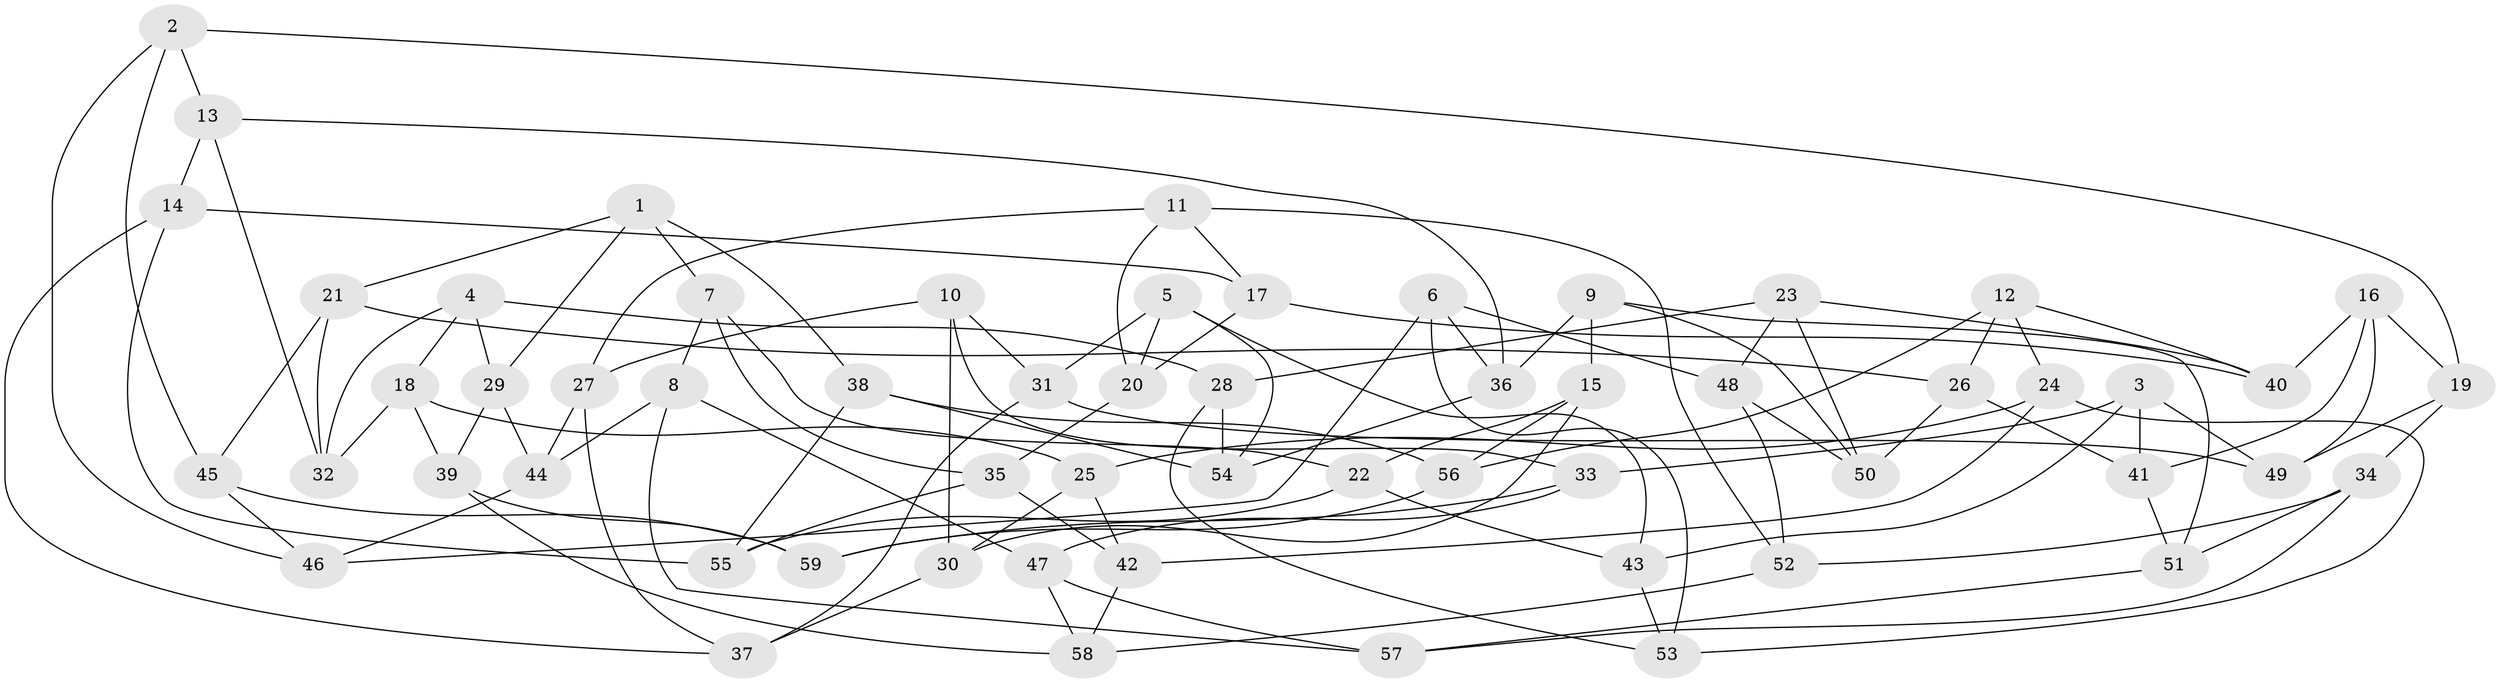 // Generated by graph-tools (version 1.1) at 2025/50/03/09/25 03:50:52]
// undirected, 59 vertices, 118 edges
graph export_dot {
graph [start="1"]
  node [color=gray90,style=filled];
  1;
  2;
  3;
  4;
  5;
  6;
  7;
  8;
  9;
  10;
  11;
  12;
  13;
  14;
  15;
  16;
  17;
  18;
  19;
  20;
  21;
  22;
  23;
  24;
  25;
  26;
  27;
  28;
  29;
  30;
  31;
  32;
  33;
  34;
  35;
  36;
  37;
  38;
  39;
  40;
  41;
  42;
  43;
  44;
  45;
  46;
  47;
  48;
  49;
  50;
  51;
  52;
  53;
  54;
  55;
  56;
  57;
  58;
  59;
  1 -- 38;
  1 -- 7;
  1 -- 29;
  1 -- 21;
  2 -- 45;
  2 -- 46;
  2 -- 19;
  2 -- 13;
  3 -- 49;
  3 -- 41;
  3 -- 43;
  3 -- 33;
  4 -- 32;
  4 -- 29;
  4 -- 18;
  4 -- 28;
  5 -- 31;
  5 -- 43;
  5 -- 20;
  5 -- 54;
  6 -- 48;
  6 -- 53;
  6 -- 36;
  6 -- 46;
  7 -- 22;
  7 -- 35;
  7 -- 8;
  8 -- 47;
  8 -- 44;
  8 -- 57;
  9 -- 15;
  9 -- 36;
  9 -- 50;
  9 -- 51;
  10 -- 31;
  10 -- 33;
  10 -- 30;
  10 -- 27;
  11 -- 17;
  11 -- 27;
  11 -- 52;
  11 -- 20;
  12 -- 56;
  12 -- 40;
  12 -- 24;
  12 -- 26;
  13 -- 32;
  13 -- 14;
  13 -- 36;
  14 -- 37;
  14 -- 55;
  14 -- 17;
  15 -- 22;
  15 -- 30;
  15 -- 56;
  16 -- 19;
  16 -- 49;
  16 -- 40;
  16 -- 41;
  17 -- 20;
  17 -- 40;
  18 -- 39;
  18 -- 32;
  18 -- 25;
  19 -- 49;
  19 -- 34;
  20 -- 35;
  21 -- 26;
  21 -- 45;
  21 -- 32;
  22 -- 43;
  22 -- 55;
  23 -- 40;
  23 -- 48;
  23 -- 28;
  23 -- 50;
  24 -- 42;
  24 -- 53;
  24 -- 25;
  25 -- 30;
  25 -- 42;
  26 -- 41;
  26 -- 50;
  27 -- 37;
  27 -- 44;
  28 -- 54;
  28 -- 53;
  29 -- 44;
  29 -- 39;
  30 -- 37;
  31 -- 37;
  31 -- 49;
  33 -- 59;
  33 -- 47;
  34 -- 57;
  34 -- 52;
  34 -- 51;
  35 -- 42;
  35 -- 55;
  36 -- 54;
  38 -- 55;
  38 -- 54;
  38 -- 56;
  39 -- 58;
  39 -- 59;
  41 -- 51;
  42 -- 58;
  43 -- 53;
  44 -- 46;
  45 -- 46;
  45 -- 59;
  47 -- 58;
  47 -- 57;
  48 -- 50;
  48 -- 52;
  51 -- 57;
  52 -- 58;
  56 -- 59;
}
